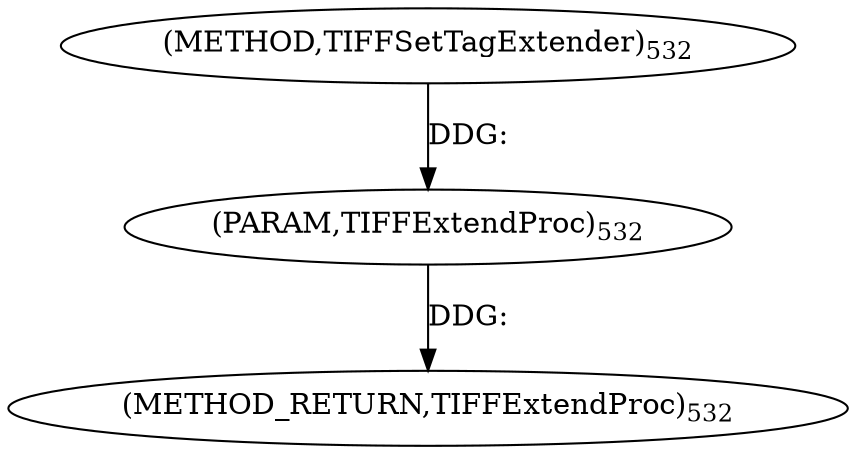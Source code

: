 digraph "TIFFSetTagExtender" {  
"9079" [label = <(METHOD,TIFFSetTagExtender)<SUB>532</SUB>> ]
"9081" [label = <(METHOD_RETURN,TIFFExtendProc)<SUB>532</SUB>> ]
"9080" [label = <(PARAM,TIFFExtendProc)<SUB>532</SUB>> ]
  "9080" -> "9081"  [ label = "DDG: "] 
  "9079" -> "9080"  [ label = "DDG: "] 
}
